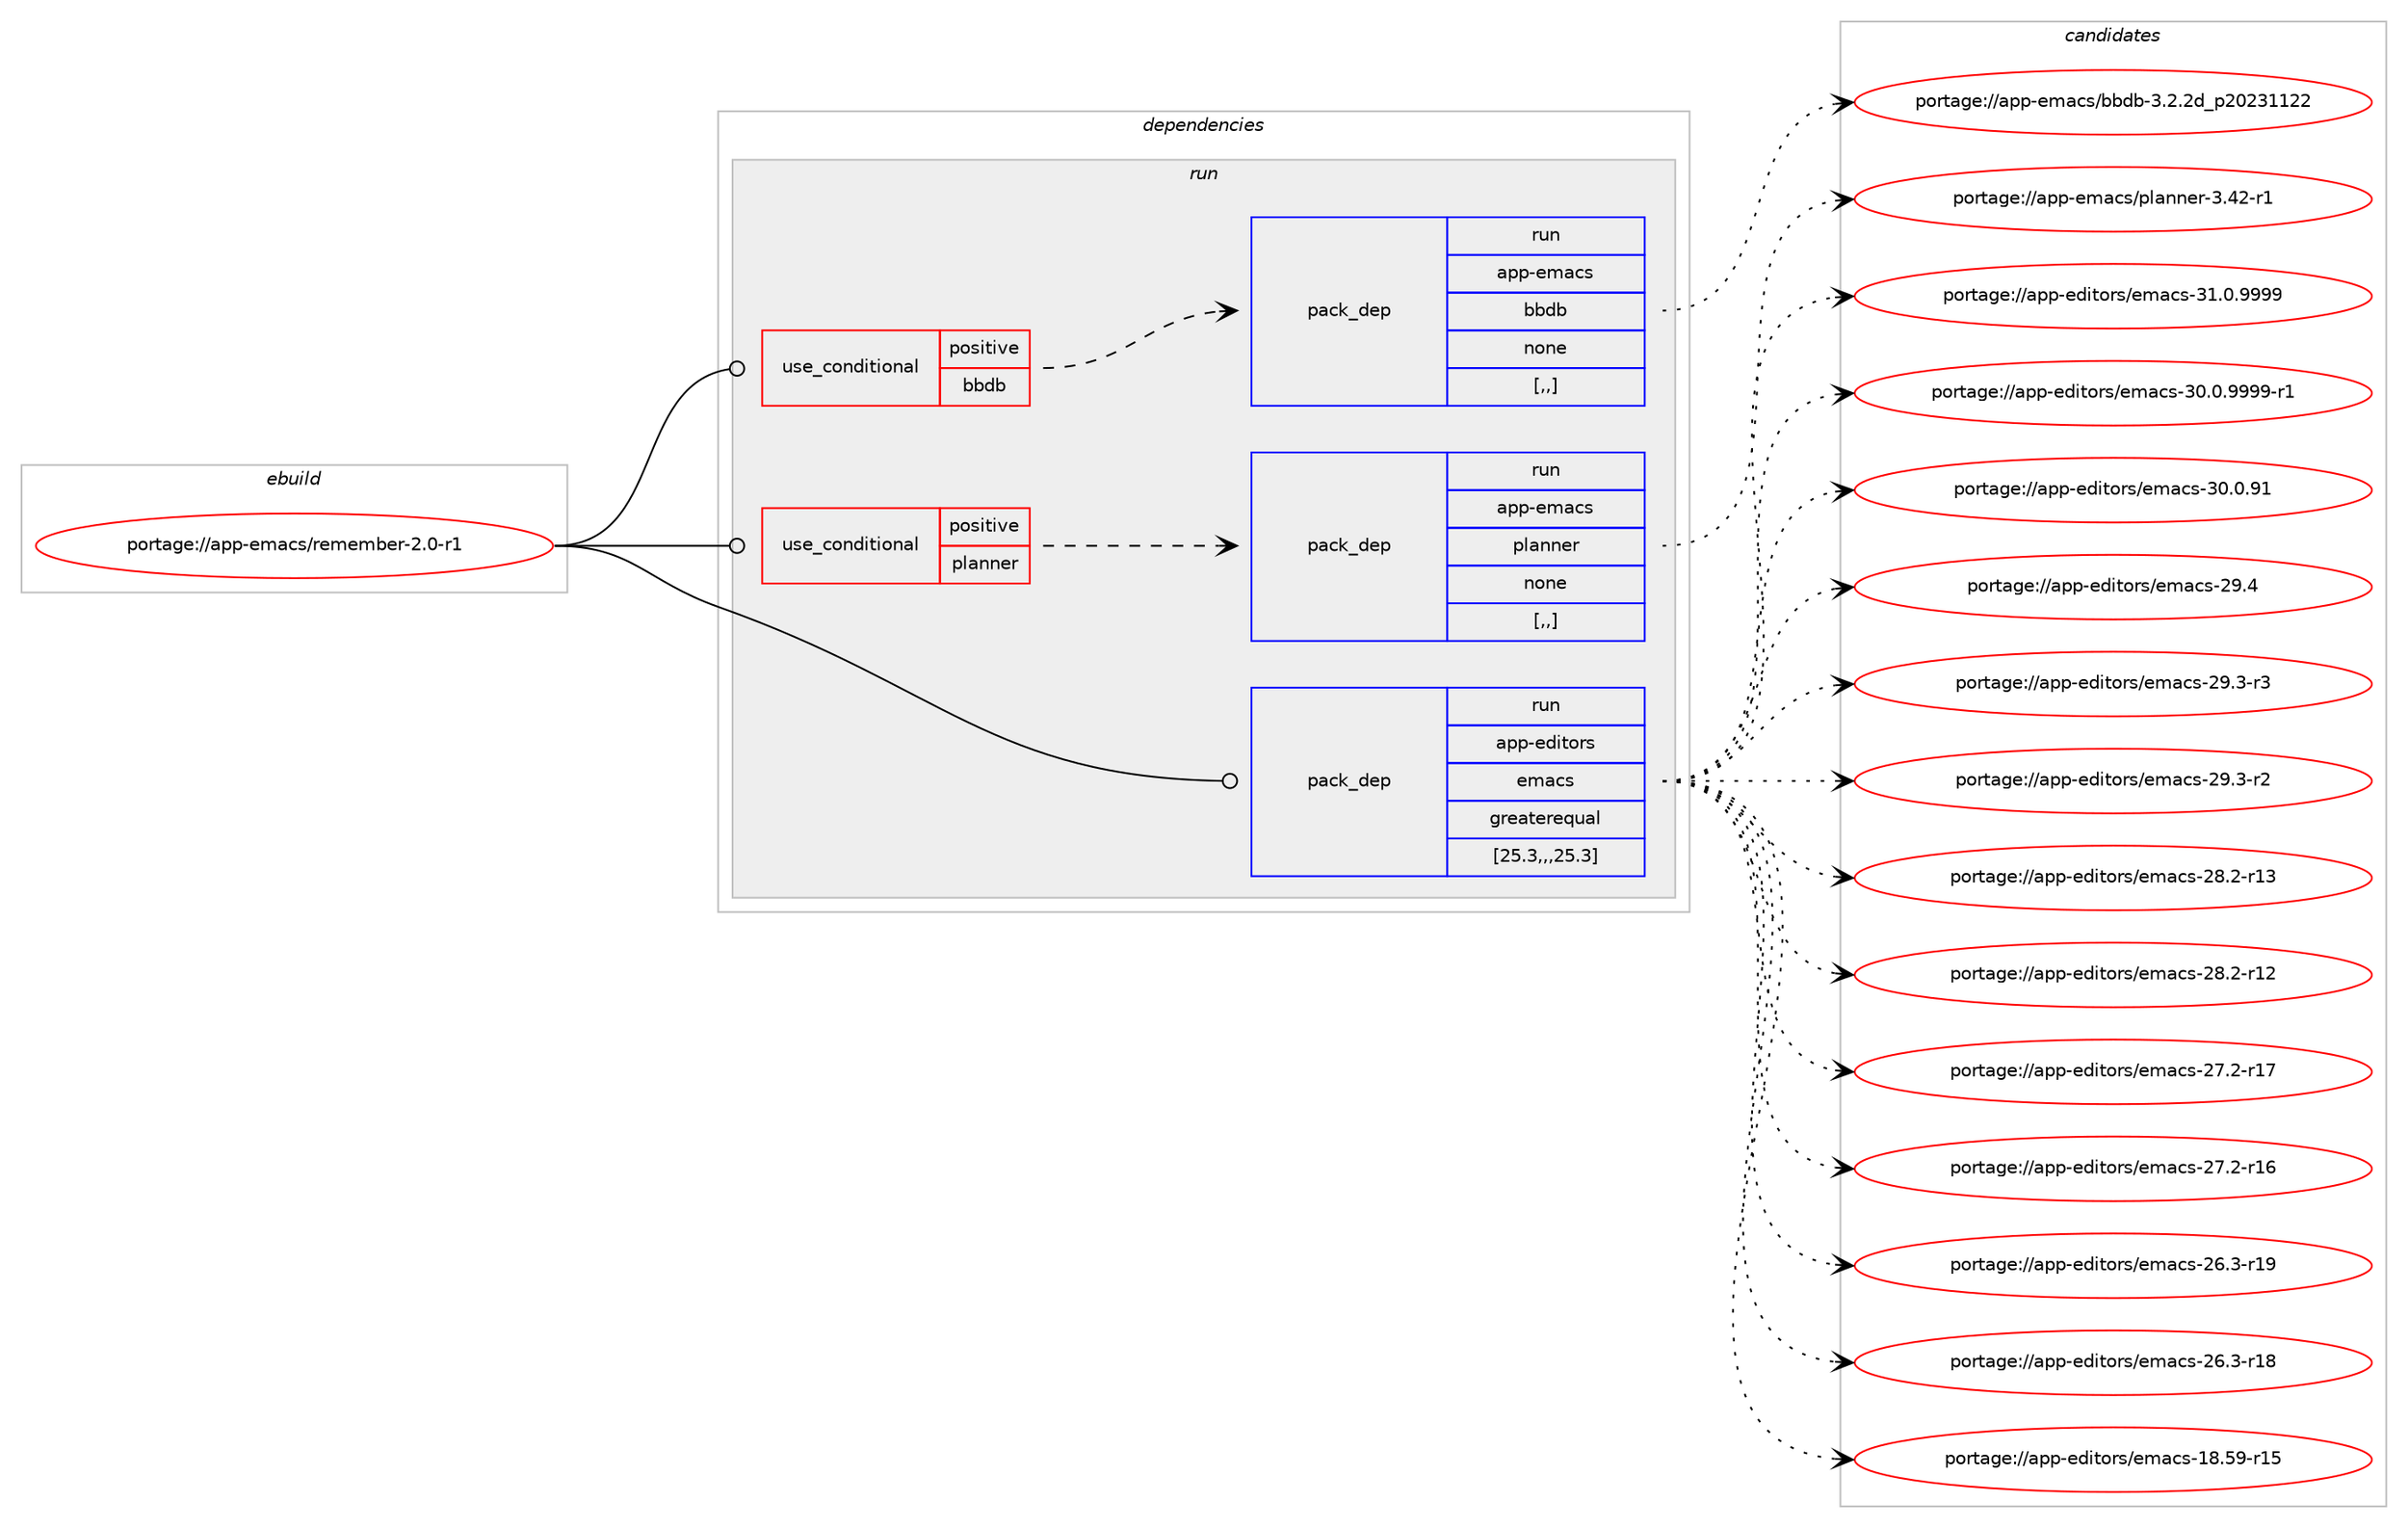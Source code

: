 digraph prolog {

# *************
# Graph options
# *************

newrank=true;
concentrate=true;
compound=true;
graph [rankdir=LR,fontname=Helvetica,fontsize=10,ranksep=1.5];#, ranksep=2.5, nodesep=0.2];
edge  [arrowhead=vee];
node  [fontname=Helvetica,fontsize=10];

# **********
# The ebuild
# **********

subgraph cluster_leftcol {
color=gray;
label=<<i>ebuild</i>>;
id [label="portage://app-emacs/remember-2.0-r1", color=red, width=4, href="../app-emacs/remember-2.0-r1.svg"];
}

# ****************
# The dependencies
# ****************

subgraph cluster_midcol {
color=gray;
label=<<i>dependencies</i>>;
subgraph cluster_compile {
fillcolor="#eeeeee";
style=filled;
label=<<i>compile</i>>;
}
subgraph cluster_compileandrun {
fillcolor="#eeeeee";
style=filled;
label=<<i>compile and run</i>>;
}
subgraph cluster_run {
fillcolor="#eeeeee";
style=filled;
label=<<i>run</i>>;
subgraph cond136123 {
dependency517060 [label=<<TABLE BORDER="0" CELLBORDER="1" CELLSPACING="0" CELLPADDING="4"><TR><TD ROWSPAN="3" CELLPADDING="10">use_conditional</TD></TR><TR><TD>positive</TD></TR><TR><TD>bbdb</TD></TR></TABLE>>, shape=none, color=red];
subgraph pack377186 {
dependency517061 [label=<<TABLE BORDER="0" CELLBORDER="1" CELLSPACING="0" CELLPADDING="4" WIDTH="220"><TR><TD ROWSPAN="6" CELLPADDING="30">pack_dep</TD></TR><TR><TD WIDTH="110">run</TD></TR><TR><TD>app-emacs</TD></TR><TR><TD>bbdb</TD></TR><TR><TD>none</TD></TR><TR><TD>[,,]</TD></TR></TABLE>>, shape=none, color=blue];
}
dependency517060:e -> dependency517061:w [weight=20,style="dashed",arrowhead="vee"];
}
id:e -> dependency517060:w [weight=20,style="solid",arrowhead="odot"];
subgraph cond136124 {
dependency517062 [label=<<TABLE BORDER="0" CELLBORDER="1" CELLSPACING="0" CELLPADDING="4"><TR><TD ROWSPAN="3" CELLPADDING="10">use_conditional</TD></TR><TR><TD>positive</TD></TR><TR><TD>planner</TD></TR></TABLE>>, shape=none, color=red];
subgraph pack377187 {
dependency517063 [label=<<TABLE BORDER="0" CELLBORDER="1" CELLSPACING="0" CELLPADDING="4" WIDTH="220"><TR><TD ROWSPAN="6" CELLPADDING="30">pack_dep</TD></TR><TR><TD WIDTH="110">run</TD></TR><TR><TD>app-emacs</TD></TR><TR><TD>planner</TD></TR><TR><TD>none</TD></TR><TR><TD>[,,]</TD></TR></TABLE>>, shape=none, color=blue];
}
dependency517062:e -> dependency517063:w [weight=20,style="dashed",arrowhead="vee"];
}
id:e -> dependency517062:w [weight=20,style="solid",arrowhead="odot"];
subgraph pack377188 {
dependency517064 [label=<<TABLE BORDER="0" CELLBORDER="1" CELLSPACING="0" CELLPADDING="4" WIDTH="220"><TR><TD ROWSPAN="6" CELLPADDING="30">pack_dep</TD></TR><TR><TD WIDTH="110">run</TD></TR><TR><TD>app-editors</TD></TR><TR><TD>emacs</TD></TR><TR><TD>greaterequal</TD></TR><TR><TD>[25.3,,,25.3]</TD></TR></TABLE>>, shape=none, color=blue];
}
id:e -> dependency517064:w [weight=20,style="solid",arrowhead="odot"];
}
}

# **************
# The candidates
# **************

subgraph cluster_choices {
rank=same;
color=gray;
label=<<i>candidates</i>>;

subgraph choice377186 {
color=black;
nodesep=1;
choice9711211245101109979911547989810098455146504650100951125048505149495050 [label="portage://app-emacs/bbdb-3.2.2d_p20231122", color=red, width=4,href="../app-emacs/bbdb-3.2.2d_p20231122.svg"];
dependency517061:e -> choice9711211245101109979911547989810098455146504650100951125048505149495050:w [style=dotted,weight="100"];
}
subgraph choice377187 {
color=black;
nodesep=1;
choice97112112451011099799115471121089711011010111445514652504511449 [label="portage://app-emacs/planner-3.42-r1", color=red, width=4,href="../app-emacs/planner-3.42-r1.svg"];
dependency517063:e -> choice97112112451011099799115471121089711011010111445514652504511449:w [style=dotted,weight="100"];
}
subgraph choice377188 {
color=black;
nodesep=1;
choice971121124510110010511611111411547101109979911545514946484657575757 [label="portage://app-editors/emacs-31.0.9999", color=red, width=4,href="../app-editors/emacs-31.0.9999.svg"];
choice9711211245101100105116111114115471011099799115455148464846575757574511449 [label="portage://app-editors/emacs-30.0.9999-r1", color=red, width=4,href="../app-editors/emacs-30.0.9999-r1.svg"];
choice97112112451011001051161111141154710110997991154551484648465749 [label="portage://app-editors/emacs-30.0.91", color=red, width=4,href="../app-editors/emacs-30.0.91.svg"];
choice97112112451011001051161111141154710110997991154550574652 [label="portage://app-editors/emacs-29.4", color=red, width=4,href="../app-editors/emacs-29.4.svg"];
choice971121124510110010511611111411547101109979911545505746514511451 [label="portage://app-editors/emacs-29.3-r3", color=red, width=4,href="../app-editors/emacs-29.3-r3.svg"];
choice971121124510110010511611111411547101109979911545505746514511450 [label="portage://app-editors/emacs-29.3-r2", color=red, width=4,href="../app-editors/emacs-29.3-r2.svg"];
choice97112112451011001051161111141154710110997991154550564650451144951 [label="portage://app-editors/emacs-28.2-r13", color=red, width=4,href="../app-editors/emacs-28.2-r13.svg"];
choice97112112451011001051161111141154710110997991154550564650451144950 [label="portage://app-editors/emacs-28.2-r12", color=red, width=4,href="../app-editors/emacs-28.2-r12.svg"];
choice97112112451011001051161111141154710110997991154550554650451144955 [label="portage://app-editors/emacs-27.2-r17", color=red, width=4,href="../app-editors/emacs-27.2-r17.svg"];
choice97112112451011001051161111141154710110997991154550554650451144954 [label="portage://app-editors/emacs-27.2-r16", color=red, width=4,href="../app-editors/emacs-27.2-r16.svg"];
choice97112112451011001051161111141154710110997991154550544651451144957 [label="portage://app-editors/emacs-26.3-r19", color=red, width=4,href="../app-editors/emacs-26.3-r19.svg"];
choice97112112451011001051161111141154710110997991154550544651451144956 [label="portage://app-editors/emacs-26.3-r18", color=red, width=4,href="../app-editors/emacs-26.3-r18.svg"];
choice9711211245101100105116111114115471011099799115454956465357451144953 [label="portage://app-editors/emacs-18.59-r15", color=red, width=4,href="../app-editors/emacs-18.59-r15.svg"];
dependency517064:e -> choice971121124510110010511611111411547101109979911545514946484657575757:w [style=dotted,weight="100"];
dependency517064:e -> choice9711211245101100105116111114115471011099799115455148464846575757574511449:w [style=dotted,weight="100"];
dependency517064:e -> choice97112112451011001051161111141154710110997991154551484648465749:w [style=dotted,weight="100"];
dependency517064:e -> choice97112112451011001051161111141154710110997991154550574652:w [style=dotted,weight="100"];
dependency517064:e -> choice971121124510110010511611111411547101109979911545505746514511451:w [style=dotted,weight="100"];
dependency517064:e -> choice971121124510110010511611111411547101109979911545505746514511450:w [style=dotted,weight="100"];
dependency517064:e -> choice97112112451011001051161111141154710110997991154550564650451144951:w [style=dotted,weight="100"];
dependency517064:e -> choice97112112451011001051161111141154710110997991154550564650451144950:w [style=dotted,weight="100"];
dependency517064:e -> choice97112112451011001051161111141154710110997991154550554650451144955:w [style=dotted,weight="100"];
dependency517064:e -> choice97112112451011001051161111141154710110997991154550554650451144954:w [style=dotted,weight="100"];
dependency517064:e -> choice97112112451011001051161111141154710110997991154550544651451144957:w [style=dotted,weight="100"];
dependency517064:e -> choice97112112451011001051161111141154710110997991154550544651451144956:w [style=dotted,weight="100"];
dependency517064:e -> choice9711211245101100105116111114115471011099799115454956465357451144953:w [style=dotted,weight="100"];
}
}

}
